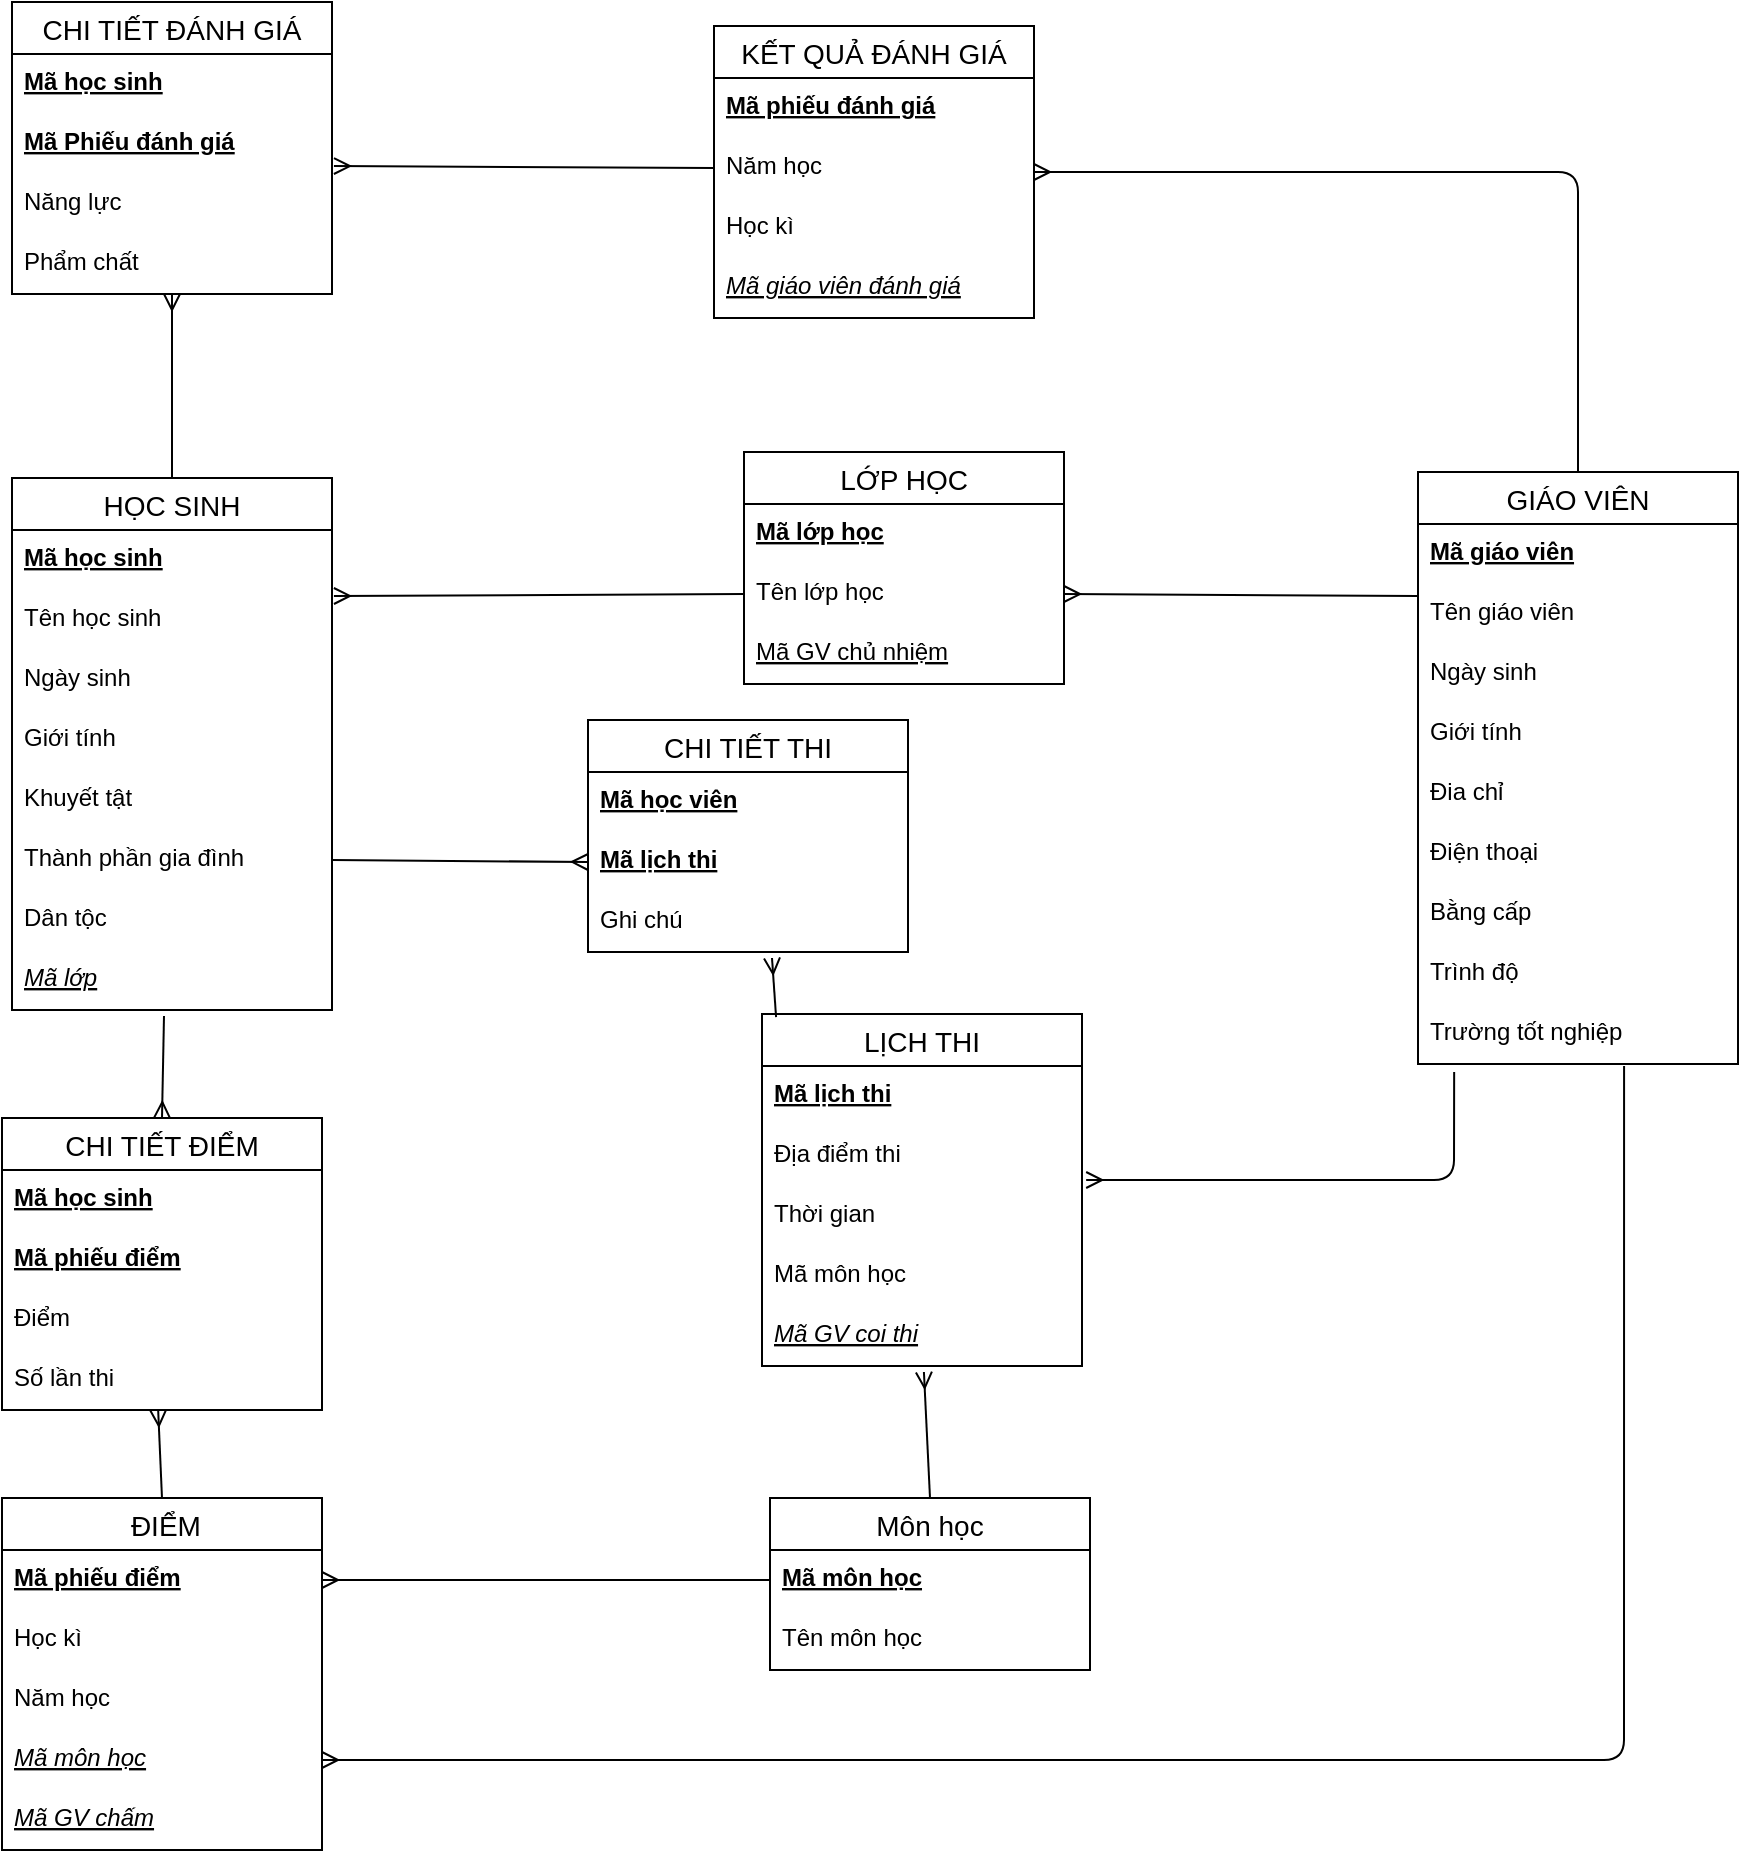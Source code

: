 <mxfile version="14.5.10" type="github">
  <diagram id="B0VGPlCqBH76h4DqBEp2" name="Page-1">
    <mxGraphModel dx="1369" dy="776" grid="0" gridSize="10" guides="1" tooltips="1" connect="1" arrows="1" fold="1" page="1" pageScale="1" pageWidth="1100" pageHeight="1700" background="#ffffff" math="0" shadow="0">
      <root>
        <mxCell id="0" />
        <mxCell id="1" parent="0" />
        <mxCell id="B4TFPBKWCkSjGvdhpC7C-1" value="HỌC SINH" style="swimlane;fontStyle=0;childLayout=stackLayout;horizontal=1;startSize=26;horizontalStack=0;resizeParent=1;resizeParentMax=0;resizeLast=0;collapsible=1;marginBottom=0;align=center;fontSize=14;" parent="1" vertex="1">
          <mxGeometry x="131" y="393" width="160" height="266" as="geometry" />
        </mxCell>
        <mxCell id="B4TFPBKWCkSjGvdhpC7C-2" value="Mã học sinh" style="text;strokeColor=none;fillColor=none;spacingLeft=4;spacingRight=4;overflow=hidden;rotatable=0;points=[[0,0.5],[1,0.5]];portConstraint=eastwest;fontSize=12;fontStyle=5" parent="B4TFPBKWCkSjGvdhpC7C-1" vertex="1">
          <mxGeometry y="26" width="160" height="30" as="geometry" />
        </mxCell>
        <mxCell id="B4TFPBKWCkSjGvdhpC7C-3" value="Tên học sinh" style="text;strokeColor=none;fillColor=none;spacingLeft=4;spacingRight=4;overflow=hidden;rotatable=0;points=[[0,0.5],[1,0.5]];portConstraint=eastwest;fontSize=12;" parent="B4TFPBKWCkSjGvdhpC7C-1" vertex="1">
          <mxGeometry y="56" width="160" height="30" as="geometry" />
        </mxCell>
        <mxCell id="B4TFPBKWCkSjGvdhpC7C-4" value="Ngày sinh" style="text;strokeColor=none;fillColor=none;spacingLeft=4;spacingRight=4;overflow=hidden;rotatable=0;points=[[0,0.5],[1,0.5]];portConstraint=eastwest;fontSize=12;" parent="B4TFPBKWCkSjGvdhpC7C-1" vertex="1">
          <mxGeometry y="86" width="160" height="30" as="geometry" />
        </mxCell>
        <mxCell id="B4TFPBKWCkSjGvdhpC7C-5" value="Giới tính" style="text;strokeColor=none;fillColor=none;spacingLeft=4;spacingRight=4;overflow=hidden;rotatable=0;points=[[0,0.5],[1,0.5]];portConstraint=eastwest;fontSize=12;" parent="B4TFPBKWCkSjGvdhpC7C-1" vertex="1">
          <mxGeometry y="116" width="160" height="30" as="geometry" />
        </mxCell>
        <mxCell id="B4TFPBKWCkSjGvdhpC7C-6" value="Khuyết tật" style="text;strokeColor=none;fillColor=none;spacingLeft=4;spacingRight=4;overflow=hidden;rotatable=0;points=[[0,0.5],[1,0.5]];portConstraint=eastwest;fontSize=12;" parent="B4TFPBKWCkSjGvdhpC7C-1" vertex="1">
          <mxGeometry y="146" width="160" height="30" as="geometry" />
        </mxCell>
        <mxCell id="B4TFPBKWCkSjGvdhpC7C-8" value="Thành phần gia đình" style="text;strokeColor=none;fillColor=none;spacingLeft=4;spacingRight=4;overflow=hidden;rotatable=0;points=[[0,0.5],[1,0.5]];portConstraint=eastwest;fontSize=12;" parent="B4TFPBKWCkSjGvdhpC7C-1" vertex="1">
          <mxGeometry y="176" width="160" height="30" as="geometry" />
        </mxCell>
        <mxCell id="B4TFPBKWCkSjGvdhpC7C-9" value="Dân tộc" style="text;strokeColor=none;fillColor=none;spacingLeft=4;spacingRight=4;overflow=hidden;rotatable=0;points=[[0,0.5],[1,0.5]];portConstraint=eastwest;fontSize=12;" parent="B4TFPBKWCkSjGvdhpC7C-1" vertex="1">
          <mxGeometry y="206" width="160" height="30" as="geometry" />
        </mxCell>
        <mxCell id="B4TFPBKWCkSjGvdhpC7C-7" value="Mã lớp" style="text;strokeColor=none;fillColor=none;spacingLeft=4;spacingRight=4;overflow=hidden;rotatable=0;points=[[0,0.5],[1,0.5]];portConstraint=eastwest;fontSize=12;fontStyle=6" parent="B4TFPBKWCkSjGvdhpC7C-1" vertex="1">
          <mxGeometry y="236" width="160" height="30" as="geometry" />
        </mxCell>
        <mxCell id="B4TFPBKWCkSjGvdhpC7C-10" value="GIÁO VIÊN" style="swimlane;fontStyle=0;childLayout=stackLayout;horizontal=1;startSize=26;horizontalStack=0;resizeParent=1;resizeParentMax=0;resizeLast=0;collapsible=1;marginBottom=0;align=center;fontSize=14;" parent="1" vertex="1">
          <mxGeometry x="834" y="390" width="160" height="296" as="geometry" />
        </mxCell>
        <mxCell id="B4TFPBKWCkSjGvdhpC7C-11" value="Mã giáo viên" style="text;strokeColor=none;fillColor=none;spacingLeft=4;spacingRight=4;overflow=hidden;rotatable=0;points=[[0,0.5],[1,0.5]];portConstraint=eastwest;fontSize=12;fontStyle=5" parent="B4TFPBKWCkSjGvdhpC7C-10" vertex="1">
          <mxGeometry y="26" width="160" height="30" as="geometry" />
        </mxCell>
        <mxCell id="B4TFPBKWCkSjGvdhpC7C-12" value="Tên giáo viên" style="text;strokeColor=none;fillColor=none;spacingLeft=4;spacingRight=4;overflow=hidden;rotatable=0;points=[[0,0.5],[1,0.5]];portConstraint=eastwest;fontSize=12;" parent="B4TFPBKWCkSjGvdhpC7C-10" vertex="1">
          <mxGeometry y="56" width="160" height="30" as="geometry" />
        </mxCell>
        <mxCell id="B4TFPBKWCkSjGvdhpC7C-13" value="Ngày sinh" style="text;strokeColor=none;fillColor=none;spacingLeft=4;spacingRight=4;overflow=hidden;rotatable=0;points=[[0,0.5],[1,0.5]];portConstraint=eastwest;fontSize=12;" parent="B4TFPBKWCkSjGvdhpC7C-10" vertex="1">
          <mxGeometry y="86" width="160" height="30" as="geometry" />
        </mxCell>
        <mxCell id="B4TFPBKWCkSjGvdhpC7C-14" value="Giới tính" style="text;strokeColor=none;fillColor=none;spacingLeft=4;spacingRight=4;overflow=hidden;rotatable=0;points=[[0,0.5],[1,0.5]];portConstraint=eastwest;fontSize=12;" parent="B4TFPBKWCkSjGvdhpC7C-10" vertex="1">
          <mxGeometry y="116" width="160" height="30" as="geometry" />
        </mxCell>
        <mxCell id="B4TFPBKWCkSjGvdhpC7C-15" value="Đia chỉ" style="text;strokeColor=none;fillColor=none;spacingLeft=4;spacingRight=4;overflow=hidden;rotatable=0;points=[[0,0.5],[1,0.5]];portConstraint=eastwest;fontSize=12;" parent="B4TFPBKWCkSjGvdhpC7C-10" vertex="1">
          <mxGeometry y="146" width="160" height="30" as="geometry" />
        </mxCell>
        <mxCell id="B4TFPBKWCkSjGvdhpC7C-16" value="Điện thoại" style="text;strokeColor=none;fillColor=none;spacingLeft=4;spacingRight=4;overflow=hidden;rotatable=0;points=[[0,0.5],[1,0.5]];portConstraint=eastwest;fontSize=12;" parent="B4TFPBKWCkSjGvdhpC7C-10" vertex="1">
          <mxGeometry y="176" width="160" height="30" as="geometry" />
        </mxCell>
        <mxCell id="B4TFPBKWCkSjGvdhpC7C-17" value="Bằng cấp" style="text;strokeColor=none;fillColor=none;spacingLeft=4;spacingRight=4;overflow=hidden;rotatable=0;points=[[0,0.5],[1,0.5]];portConstraint=eastwest;fontSize=12;" parent="B4TFPBKWCkSjGvdhpC7C-10" vertex="1">
          <mxGeometry y="206" width="160" height="30" as="geometry" />
        </mxCell>
        <mxCell id="B4TFPBKWCkSjGvdhpC7C-18" value="Trình độ" style="text;strokeColor=none;fillColor=none;spacingLeft=4;spacingRight=4;overflow=hidden;rotatable=0;points=[[0,0.5],[1,0.5]];portConstraint=eastwest;fontSize=12;" parent="B4TFPBKWCkSjGvdhpC7C-10" vertex="1">
          <mxGeometry y="236" width="160" height="30" as="geometry" />
        </mxCell>
        <mxCell id="B4TFPBKWCkSjGvdhpC7C-19" value="Trường tốt nghiệp" style="text;strokeColor=none;fillColor=none;spacingLeft=4;spacingRight=4;overflow=hidden;rotatable=0;points=[[0,0.5],[1,0.5]];portConstraint=eastwest;fontSize=12;" parent="B4TFPBKWCkSjGvdhpC7C-10" vertex="1">
          <mxGeometry y="266" width="160" height="30" as="geometry" />
        </mxCell>
        <mxCell id="B4TFPBKWCkSjGvdhpC7C-20" value="LỚP HỌC" style="swimlane;fontStyle=0;childLayout=stackLayout;horizontal=1;startSize=26;horizontalStack=0;resizeParent=1;resizeParentMax=0;resizeLast=0;collapsible=1;marginBottom=0;align=center;fontSize=14;" parent="1" vertex="1">
          <mxGeometry x="497" y="380" width="160" height="116" as="geometry" />
        </mxCell>
        <mxCell id="B4TFPBKWCkSjGvdhpC7C-21" value="Mã lớp học" style="text;strokeColor=none;fillColor=none;spacingLeft=4;spacingRight=4;overflow=hidden;rotatable=0;points=[[0,0.5],[1,0.5]];portConstraint=eastwest;fontSize=12;fontStyle=5" parent="B4TFPBKWCkSjGvdhpC7C-20" vertex="1">
          <mxGeometry y="26" width="160" height="30" as="geometry" />
        </mxCell>
        <mxCell id="B4TFPBKWCkSjGvdhpC7C-22" value="Tên lớp học" style="text;strokeColor=none;fillColor=none;spacingLeft=4;spacingRight=4;overflow=hidden;rotatable=0;points=[[0,0.5],[1,0.5]];portConstraint=eastwest;fontSize=12;" parent="B4TFPBKWCkSjGvdhpC7C-20" vertex="1">
          <mxGeometry y="56" width="160" height="30" as="geometry" />
        </mxCell>
        <mxCell id="B4TFPBKWCkSjGvdhpC7C-23" value="Mã GV chủ nhiệm" style="text;strokeColor=none;fillColor=none;spacingLeft=4;spacingRight=4;overflow=hidden;rotatable=0;points=[[0,0.5],[1,0.5]];portConstraint=eastwest;fontSize=12;fontStyle=4" parent="B4TFPBKWCkSjGvdhpC7C-20" vertex="1">
          <mxGeometry y="86" width="160" height="30" as="geometry" />
        </mxCell>
        <mxCell id="B4TFPBKWCkSjGvdhpC7C-24" value="Môn học" style="swimlane;fontStyle=0;childLayout=stackLayout;horizontal=1;startSize=26;horizontalStack=0;resizeParent=1;resizeParentMax=0;resizeLast=0;collapsible=1;marginBottom=0;align=center;fontSize=14;" parent="1" vertex="1">
          <mxGeometry x="510" y="903" width="160" height="86" as="geometry" />
        </mxCell>
        <mxCell id="B4TFPBKWCkSjGvdhpC7C-25" value="Mã môn học" style="text;strokeColor=none;fillColor=none;spacingLeft=4;spacingRight=4;overflow=hidden;rotatable=0;points=[[0,0.5],[1,0.5]];portConstraint=eastwest;fontSize=12;fontStyle=5" parent="B4TFPBKWCkSjGvdhpC7C-24" vertex="1">
          <mxGeometry y="26" width="160" height="30" as="geometry" />
        </mxCell>
        <mxCell id="B4TFPBKWCkSjGvdhpC7C-26" value="Tên môn học" style="text;strokeColor=none;fillColor=none;spacingLeft=4;spacingRight=4;overflow=hidden;rotatable=0;points=[[0,0.5],[1,0.5]];portConstraint=eastwest;fontSize=12;" parent="B4TFPBKWCkSjGvdhpC7C-24" vertex="1">
          <mxGeometry y="56" width="160" height="30" as="geometry" />
        </mxCell>
        <mxCell id="B4TFPBKWCkSjGvdhpC7C-45" value="LỊCH THI" style="swimlane;fontStyle=0;childLayout=stackLayout;horizontal=1;startSize=26;horizontalStack=0;resizeParent=1;resizeParentMax=0;resizeLast=0;collapsible=1;marginBottom=0;align=center;fontSize=14;" parent="1" vertex="1">
          <mxGeometry x="506" y="661" width="160" height="176" as="geometry" />
        </mxCell>
        <mxCell id="B4TFPBKWCkSjGvdhpC7C-46" value="Mã lịch thi" style="text;strokeColor=none;fillColor=none;spacingLeft=4;spacingRight=4;overflow=hidden;rotatable=0;points=[[0,0.5],[1,0.5]];portConstraint=eastwest;fontSize=12;fontStyle=5" parent="B4TFPBKWCkSjGvdhpC7C-45" vertex="1">
          <mxGeometry y="26" width="160" height="30" as="geometry" />
        </mxCell>
        <mxCell id="B4TFPBKWCkSjGvdhpC7C-47" value="Địa điểm thi" style="text;strokeColor=none;fillColor=none;spacingLeft=4;spacingRight=4;overflow=hidden;rotatable=0;points=[[0,0.5],[1,0.5]];portConstraint=eastwest;fontSize=12;" parent="B4TFPBKWCkSjGvdhpC7C-45" vertex="1">
          <mxGeometry y="56" width="160" height="30" as="geometry" />
        </mxCell>
        <mxCell id="B4TFPBKWCkSjGvdhpC7C-48" value="Thời gian" style="text;strokeColor=none;fillColor=none;spacingLeft=4;spacingRight=4;overflow=hidden;rotatable=0;points=[[0,0.5],[1,0.5]];portConstraint=eastwest;fontSize=12;" parent="B4TFPBKWCkSjGvdhpC7C-45" vertex="1">
          <mxGeometry y="86" width="160" height="30" as="geometry" />
        </mxCell>
        <mxCell id="wmWTRLDOORURSyOH5cfe-3" value="Mã môn học" style="text;strokeColor=none;fillColor=none;spacingLeft=4;spacingRight=4;overflow=hidden;rotatable=0;points=[[0,0.5],[1,0.5]];portConstraint=eastwest;fontSize=12;" parent="B4TFPBKWCkSjGvdhpC7C-45" vertex="1">
          <mxGeometry y="116" width="160" height="30" as="geometry" />
        </mxCell>
        <mxCell id="B4TFPBKWCkSjGvdhpC7C-115" value="Mã GV coi thi" style="text;strokeColor=none;fillColor=none;spacingLeft=4;spacingRight=4;overflow=hidden;rotatable=0;points=[[0,0.5],[1,0.5]];portConstraint=eastwest;fontSize=12;fontStyle=6" parent="B4TFPBKWCkSjGvdhpC7C-45" vertex="1">
          <mxGeometry y="146" width="160" height="30" as="geometry" />
        </mxCell>
        <mxCell id="B4TFPBKWCkSjGvdhpC7C-52" value="CHI TIẾT THI" style="swimlane;fontStyle=0;childLayout=stackLayout;horizontal=1;startSize=26;horizontalStack=0;resizeParent=1;resizeParentMax=0;resizeLast=0;collapsible=1;marginBottom=0;align=center;fontSize=14;" parent="1" vertex="1">
          <mxGeometry x="419" y="514" width="160" height="116" as="geometry" />
        </mxCell>
        <mxCell id="B4TFPBKWCkSjGvdhpC7C-53" value="Mã học viên" style="text;strokeColor=none;fillColor=none;spacingLeft=4;spacingRight=4;overflow=hidden;rotatable=0;points=[[0,0.5],[1,0.5]];portConstraint=eastwest;fontSize=12;fontStyle=5" parent="B4TFPBKWCkSjGvdhpC7C-52" vertex="1">
          <mxGeometry y="26" width="160" height="30" as="geometry" />
        </mxCell>
        <mxCell id="B4TFPBKWCkSjGvdhpC7C-54" value="Mã lịch thi" style="text;strokeColor=none;fillColor=none;spacingLeft=4;spacingRight=4;overflow=hidden;rotatable=0;points=[[0,0.5],[1,0.5]];portConstraint=eastwest;fontSize=12;fontStyle=5" parent="B4TFPBKWCkSjGvdhpC7C-52" vertex="1">
          <mxGeometry y="56" width="160" height="30" as="geometry" />
        </mxCell>
        <mxCell id="wmWTRLDOORURSyOH5cfe-2" value="Ghi chú" style="text;strokeColor=none;fillColor=none;spacingLeft=4;spacingRight=4;overflow=hidden;rotatable=0;points=[[0,0.5],[1,0.5]];portConstraint=eastwest;fontSize=12;fontStyle=0" parent="B4TFPBKWCkSjGvdhpC7C-52" vertex="1">
          <mxGeometry y="86" width="160" height="30" as="geometry" />
        </mxCell>
        <mxCell id="B4TFPBKWCkSjGvdhpC7C-67" value=" ĐIỂM" style="swimlane;fontStyle=0;childLayout=stackLayout;horizontal=1;startSize=26;horizontalStack=0;resizeParent=1;resizeParentMax=0;resizeLast=0;collapsible=1;marginBottom=0;align=center;fontSize=14;" parent="1" vertex="1">
          <mxGeometry x="126" y="903" width="160" height="176" as="geometry" />
        </mxCell>
        <mxCell id="B4TFPBKWCkSjGvdhpC7C-105" value="Mã phiếu điểm" style="text;strokeColor=none;fillColor=none;spacingLeft=4;spacingRight=4;overflow=hidden;rotatable=0;points=[[0,0.5],[1,0.5]];portConstraint=eastwest;fontSize=12;fontStyle=5" parent="B4TFPBKWCkSjGvdhpC7C-67" vertex="1">
          <mxGeometry y="26" width="160" height="30" as="geometry" />
        </mxCell>
        <mxCell id="B4TFPBKWCkSjGvdhpC7C-69" value="Học kì" style="text;strokeColor=none;fillColor=none;spacingLeft=4;spacingRight=4;overflow=hidden;rotatable=0;points=[[0,0.5],[1,0.5]];portConstraint=eastwest;fontSize=12;" parent="B4TFPBKWCkSjGvdhpC7C-67" vertex="1">
          <mxGeometry y="56" width="160" height="30" as="geometry" />
        </mxCell>
        <mxCell id="B4TFPBKWCkSjGvdhpC7C-70" value="Năm học" style="text;strokeColor=none;fillColor=none;spacingLeft=4;spacingRight=4;overflow=hidden;rotatable=0;points=[[0,0.5],[1,0.5]];portConstraint=eastwest;fontSize=12;" parent="B4TFPBKWCkSjGvdhpC7C-67" vertex="1">
          <mxGeometry y="86" width="160" height="30" as="geometry" />
        </mxCell>
        <mxCell id="B4TFPBKWCkSjGvdhpC7C-68" value="Mã môn học" style="text;strokeColor=none;fillColor=none;spacingLeft=4;spacingRight=4;overflow=hidden;rotatable=0;points=[[0,0.5],[1,0.5]];portConstraint=eastwest;fontSize=12;fontStyle=6" parent="B4TFPBKWCkSjGvdhpC7C-67" vertex="1">
          <mxGeometry y="116" width="160" height="30" as="geometry" />
        </mxCell>
        <mxCell id="B4TFPBKWCkSjGvdhpC7C-71" value="Mã GV chấm" style="text;strokeColor=none;fillColor=none;spacingLeft=4;spacingRight=4;overflow=hidden;rotatable=0;points=[[0,0.5],[1,0.5]];portConstraint=eastwest;fontSize=12;fontStyle=6" parent="B4TFPBKWCkSjGvdhpC7C-67" vertex="1">
          <mxGeometry y="146" width="160" height="30" as="geometry" />
        </mxCell>
        <mxCell id="B4TFPBKWCkSjGvdhpC7C-72" value="CHI TIẾT ĐIỂM" style="swimlane;fontStyle=0;childLayout=stackLayout;horizontal=1;startSize=26;horizontalStack=0;resizeParent=1;resizeParentMax=0;resizeLast=0;collapsible=1;marginBottom=0;align=center;fontSize=14;" parent="1" vertex="1">
          <mxGeometry x="126" y="713" width="160" height="146" as="geometry" />
        </mxCell>
        <mxCell id="B4TFPBKWCkSjGvdhpC7C-73" value="Mã học sinh" style="text;strokeColor=none;fillColor=none;spacingLeft=4;spacingRight=4;overflow=hidden;rotatable=0;points=[[0,0.5],[1,0.5]];portConstraint=eastwest;fontSize=12;fontStyle=5" parent="B4TFPBKWCkSjGvdhpC7C-72" vertex="1">
          <mxGeometry y="26" width="160" height="30" as="geometry" />
        </mxCell>
        <mxCell id="B4TFPBKWCkSjGvdhpC7C-104" value="Mã phiếu điểm" style="text;strokeColor=none;fillColor=none;spacingLeft=4;spacingRight=4;overflow=hidden;rotatable=0;points=[[0,0.5],[1,0.5]];portConstraint=eastwest;fontSize=12;fontStyle=5" parent="B4TFPBKWCkSjGvdhpC7C-72" vertex="1">
          <mxGeometry y="56" width="160" height="30" as="geometry" />
        </mxCell>
        <mxCell id="B4TFPBKWCkSjGvdhpC7C-74" value="Điểm" style="text;strokeColor=none;fillColor=none;spacingLeft=4;spacingRight=4;overflow=hidden;rotatable=0;points=[[0,0.5],[1,0.5]];portConstraint=eastwest;fontSize=12;" parent="B4TFPBKWCkSjGvdhpC7C-72" vertex="1">
          <mxGeometry y="86" width="160" height="30" as="geometry" />
        </mxCell>
        <mxCell id="B4TFPBKWCkSjGvdhpC7C-75" value="Số lần thi" style="text;strokeColor=none;fillColor=none;spacingLeft=4;spacingRight=4;overflow=hidden;rotatable=0;points=[[0,0.5],[1,0.5]];portConstraint=eastwest;fontSize=12;" parent="B4TFPBKWCkSjGvdhpC7C-72" vertex="1">
          <mxGeometry y="116" width="160" height="30" as="geometry" />
        </mxCell>
        <mxCell id="B4TFPBKWCkSjGvdhpC7C-82" value="KẾT QUẢ ĐÁNH GIÁ" style="swimlane;fontStyle=0;childLayout=stackLayout;horizontal=1;startSize=26;horizontalStack=0;resizeParent=1;resizeParentMax=0;resizeLast=0;collapsible=1;marginBottom=0;align=center;fontSize=14;" parent="1" vertex="1">
          <mxGeometry x="482" y="167" width="160" height="146" as="geometry" />
        </mxCell>
        <mxCell id="B4TFPBKWCkSjGvdhpC7C-83" value="Mã phiếu đánh giá" style="text;strokeColor=none;fillColor=none;spacingLeft=4;spacingRight=4;overflow=hidden;rotatable=0;points=[[0,0.5],[1,0.5]];portConstraint=eastwest;fontSize=12;fontStyle=5" parent="B4TFPBKWCkSjGvdhpC7C-82" vertex="1">
          <mxGeometry y="26" width="160" height="30" as="geometry" />
        </mxCell>
        <mxCell id="B4TFPBKWCkSjGvdhpC7C-84" value="Năm học" style="text;strokeColor=none;fillColor=none;spacingLeft=4;spacingRight=4;overflow=hidden;rotatable=0;points=[[0,0.5],[1,0.5]];portConstraint=eastwest;fontSize=12;" parent="B4TFPBKWCkSjGvdhpC7C-82" vertex="1">
          <mxGeometry y="56" width="160" height="30" as="geometry" />
        </mxCell>
        <mxCell id="B4TFPBKWCkSjGvdhpC7C-85" value="Học kì" style="text;strokeColor=none;fillColor=none;spacingLeft=4;spacingRight=4;overflow=hidden;rotatable=0;points=[[0,0.5],[1,0.5]];portConstraint=eastwest;fontSize=12;" parent="B4TFPBKWCkSjGvdhpC7C-82" vertex="1">
          <mxGeometry y="86" width="160" height="30" as="geometry" />
        </mxCell>
        <mxCell id="B4TFPBKWCkSjGvdhpC7C-86" value="Mã giáo viên đánh giá" style="text;strokeColor=none;fillColor=none;spacingLeft=4;spacingRight=4;overflow=hidden;rotatable=0;points=[[0,0.5],[1,0.5]];portConstraint=eastwest;fontSize=12;fontStyle=6" parent="B4TFPBKWCkSjGvdhpC7C-82" vertex="1">
          <mxGeometry y="116" width="160" height="30" as="geometry" />
        </mxCell>
        <mxCell id="B4TFPBKWCkSjGvdhpC7C-87" value="CHI TIẾT ĐÁNH GIÁ" style="swimlane;fontStyle=0;childLayout=stackLayout;horizontal=1;startSize=26;horizontalStack=0;resizeParent=1;resizeParentMax=0;resizeLast=0;collapsible=1;marginBottom=0;align=center;fontSize=14;" parent="1" vertex="1">
          <mxGeometry x="131" y="155" width="160" height="146" as="geometry" />
        </mxCell>
        <mxCell id="B4TFPBKWCkSjGvdhpC7C-88" value="Mã học sinh" style="text;strokeColor=none;fillColor=none;spacingLeft=4;spacingRight=4;overflow=hidden;rotatable=0;points=[[0,0.5],[1,0.5]];portConstraint=eastwest;fontSize=12;fontStyle=5" parent="B4TFPBKWCkSjGvdhpC7C-87" vertex="1">
          <mxGeometry y="26" width="160" height="30" as="geometry" />
        </mxCell>
        <mxCell id="B4TFPBKWCkSjGvdhpC7C-100" value="Mã Phiếu đánh giá" style="text;strokeColor=none;fillColor=none;spacingLeft=4;spacingRight=4;overflow=hidden;rotatable=0;points=[[0,0.5],[1,0.5]];portConstraint=eastwest;fontSize=12;fontStyle=5" parent="B4TFPBKWCkSjGvdhpC7C-87" vertex="1">
          <mxGeometry y="56" width="160" height="30" as="geometry" />
        </mxCell>
        <mxCell id="B4TFPBKWCkSjGvdhpC7C-89" value="Năng lực" style="text;strokeColor=none;fillColor=none;spacingLeft=4;spacingRight=4;overflow=hidden;rotatable=0;points=[[0,0.5],[1,0.5]];portConstraint=eastwest;fontSize=12;" parent="B4TFPBKWCkSjGvdhpC7C-87" vertex="1">
          <mxGeometry y="86" width="160" height="30" as="geometry" />
        </mxCell>
        <mxCell id="B4TFPBKWCkSjGvdhpC7C-90" value="Phẩm chất" style="text;strokeColor=none;fillColor=none;spacingLeft=4;spacingRight=4;overflow=hidden;rotatable=0;points=[[0,0.5],[1,0.5]];portConstraint=eastwest;fontSize=12;" parent="B4TFPBKWCkSjGvdhpC7C-87" vertex="1">
          <mxGeometry y="116" width="160" height="30" as="geometry" />
        </mxCell>
        <mxCell id="B4TFPBKWCkSjGvdhpC7C-97" value="" style="fontSize=12;html=1;endArrow=ERmany;exitX=0.5;exitY=0;exitDx=0;exitDy=0;entryX=1;entryY=0.5;entryDx=0;entryDy=0;" parent="1" source="B4TFPBKWCkSjGvdhpC7C-10" target="B4TFPBKWCkSjGvdhpC7C-82" edge="1">
          <mxGeometry width="100" height="100" relative="1" as="geometry">
            <mxPoint x="982" y="367" as="sourcePoint" />
            <mxPoint x="744.04" y="249" as="targetPoint" />
            <Array as="points">
              <mxPoint x="914" y="240" />
            </Array>
          </mxGeometry>
        </mxCell>
        <mxCell id="B4TFPBKWCkSjGvdhpC7C-98" value="" style="fontSize=12;html=1;endArrow=ERmany;exitX=0;exitY=0.5;exitDx=0;exitDy=0;entryX=1.006;entryY=-0.133;entryDx=0;entryDy=0;entryPerimeter=0;" parent="1" source="B4TFPBKWCkSjGvdhpC7C-84" target="B4TFPBKWCkSjGvdhpC7C-89" edge="1">
          <mxGeometry width="100" height="100" relative="1" as="geometry">
            <mxPoint x="518" y="787" as="sourcePoint" />
            <mxPoint x="280.04" y="669" as="targetPoint" />
            <Array as="points" />
          </mxGeometry>
        </mxCell>
        <mxCell id="B4TFPBKWCkSjGvdhpC7C-99" value="" style="fontSize=12;html=1;endArrow=ERmany;exitX=0.5;exitY=0;exitDx=0;exitDy=0;entryX=0.5;entryY=1;entryDx=0;entryDy=0;" parent="1" source="B4TFPBKWCkSjGvdhpC7C-1" target="B4TFPBKWCkSjGvdhpC7C-87" edge="1">
          <mxGeometry width="100" height="100" relative="1" as="geometry">
            <mxPoint x="492" y="248" as="sourcePoint" />
            <mxPoint x="294.96" y="249.01" as="targetPoint" />
            <Array as="points" />
          </mxGeometry>
        </mxCell>
        <mxCell id="B4TFPBKWCkSjGvdhpC7C-102" value="" style="fontSize=12;html=1;endArrow=ERmany;entryX=0.5;entryY=0;entryDx=0;entryDy=0;exitX=0.475;exitY=1.1;exitDx=0;exitDy=0;exitPerimeter=0;" parent="1" source="B4TFPBKWCkSjGvdhpC7C-7" target="B4TFPBKWCkSjGvdhpC7C-72" edge="1">
          <mxGeometry width="100" height="100" relative="1" as="geometry">
            <mxPoint x="211" y="657" as="sourcePoint" />
            <mxPoint x="301.96" y="247.01" as="targetPoint" />
            <Array as="points" />
          </mxGeometry>
        </mxCell>
        <mxCell id="B4TFPBKWCkSjGvdhpC7C-103" value="" style="fontSize=12;html=1;endArrow=ERmany;exitX=0.5;exitY=0;exitDx=0;exitDy=0;entryX=0.488;entryY=1;entryDx=0;entryDy=0;entryPerimeter=0;" parent="1" source="B4TFPBKWCkSjGvdhpC7C-67" target="B4TFPBKWCkSjGvdhpC7C-75" edge="1">
          <mxGeometry width="100" height="100" relative="1" as="geometry">
            <mxPoint x="213.96" y="672" as="sourcePoint" />
            <mxPoint x="194" y="719" as="targetPoint" />
            <Array as="points" />
          </mxGeometry>
        </mxCell>
        <mxCell id="B4TFPBKWCkSjGvdhpC7C-106" value="" style="fontSize=12;html=1;endArrow=ERmany;exitX=0.644;exitY=1.033;exitDx=0;exitDy=0;entryX=1;entryY=0.5;entryDx=0;entryDy=0;exitPerimeter=0;" parent="1" source="B4TFPBKWCkSjGvdhpC7C-19" target="B4TFPBKWCkSjGvdhpC7C-68" edge="1">
          <mxGeometry width="100" height="100" relative="1" as="geometry">
            <mxPoint x="216" y="913" as="sourcePoint" />
            <mxPoint x="214.08" y="869" as="targetPoint" />
            <Array as="points">
              <mxPoint x="937" y="1034" />
            </Array>
          </mxGeometry>
        </mxCell>
        <mxCell id="B4TFPBKWCkSjGvdhpC7C-107" value="" style="fontSize=12;html=1;endArrow=ERmany;exitX=0;exitY=0.5;exitDx=0;exitDy=0;entryX=1;entryY=0.5;entryDx=0;entryDy=0;" parent="1" source="B4TFPBKWCkSjGvdhpC7C-25" target="B4TFPBKWCkSjGvdhpC7C-105" edge="1">
          <mxGeometry width="100" height="100" relative="1" as="geometry">
            <mxPoint x="216" y="913" as="sourcePoint" />
            <mxPoint x="214.08" y="869" as="targetPoint" />
            <Array as="points" />
          </mxGeometry>
        </mxCell>
        <mxCell id="B4TFPBKWCkSjGvdhpC7C-108" value="" style="fontSize=12;html=1;endArrow=ERmany;exitX=0.5;exitY=0;exitDx=0;exitDy=0;entryX=0.506;entryY=1.1;entryDx=0;entryDy=0;entryPerimeter=0;" parent="1" source="B4TFPBKWCkSjGvdhpC7C-24" target="B4TFPBKWCkSjGvdhpC7C-115" edge="1">
          <mxGeometry width="100" height="100" relative="1" as="geometry">
            <mxPoint x="515" y="1074" as="sourcePoint" />
            <mxPoint x="296" y="1074" as="targetPoint" />
            <Array as="points" />
          </mxGeometry>
        </mxCell>
        <mxCell id="B4TFPBKWCkSjGvdhpC7C-109" value="" style="fontSize=12;html=1;endArrow=ERmany;exitX=0;exitY=0.2;exitDx=0;exitDy=0;entryX=1;entryY=0.5;entryDx=0;entryDy=0;exitPerimeter=0;" parent="1" source="B4TFPBKWCkSjGvdhpC7C-12" target="B4TFPBKWCkSjGvdhpC7C-22" edge="1">
          <mxGeometry width="100" height="100" relative="1" as="geometry">
            <mxPoint x="215.08" y="671.01" as="sourcePoint" />
            <mxPoint x="216" y="723" as="targetPoint" />
            <Array as="points" />
          </mxGeometry>
        </mxCell>
        <mxCell id="B4TFPBKWCkSjGvdhpC7C-110" value="" style="fontSize=12;html=1;endArrow=ERmany;exitX=0;exitY=0.5;exitDx=0;exitDy=0;entryX=1.006;entryY=0.1;entryDx=0;entryDy=0;entryPerimeter=0;" parent="1" source="B4TFPBKWCkSjGvdhpC7C-22" target="B4TFPBKWCkSjGvdhpC7C-3" edge="1">
          <mxGeometry width="100" height="100" relative="1" as="geometry">
            <mxPoint x="844" y="462" as="sourcePoint" />
            <mxPoint x="664" y="460" as="targetPoint" />
            <Array as="points" />
          </mxGeometry>
        </mxCell>
        <mxCell id="B4TFPBKWCkSjGvdhpC7C-111" value="" style="fontSize=12;html=1;endArrow=ERmany;entryX=0;entryY=0.5;entryDx=0;entryDy=0;exitX=1;exitY=0.5;exitDx=0;exitDy=0;" parent="1" source="B4TFPBKWCkSjGvdhpC7C-8" target="B4TFPBKWCkSjGvdhpC7C-54" edge="1">
          <mxGeometry width="100" height="100" relative="1" as="geometry">
            <mxPoint x="297" y="582" as="sourcePoint" />
            <mxPoint x="301.96" y="462" as="targetPoint" />
            <Array as="points" />
          </mxGeometry>
        </mxCell>
        <mxCell id="B4TFPBKWCkSjGvdhpC7C-112" value="" style="fontSize=12;html=1;endArrow=ERmany;exitX=0.044;exitY=0.009;exitDx=0;exitDy=0;entryX=0.575;entryY=1.1;entryDx=0;entryDy=0;entryPerimeter=0;exitPerimeter=0;" parent="1" source="B4TFPBKWCkSjGvdhpC7C-45" target="wmWTRLDOORURSyOH5cfe-2" edge="1">
          <mxGeometry width="100" height="100" relative="1" as="geometry">
            <mxPoint x="517" y="471" as="sourcePoint" />
            <mxPoint x="311.96" y="472" as="targetPoint" />
            <Array as="points" />
          </mxGeometry>
        </mxCell>
        <mxCell id="wmWTRLDOORURSyOH5cfe-1" value="" style="fontSize=12;html=1;endArrow=ERmany;entryX=1.013;entryY=0.9;entryDx=0;entryDy=0;exitX=0.113;exitY=1.133;exitDx=0;exitDy=0;exitPerimeter=0;entryPerimeter=0;" parent="1" source="B4TFPBKWCkSjGvdhpC7C-19" target="B4TFPBKWCkSjGvdhpC7C-47" edge="1">
          <mxGeometry width="100" height="100" relative="1" as="geometry">
            <mxPoint x="307" y="592" as="sourcePoint" />
            <mxPoint x="421" y="592" as="targetPoint" />
            <Array as="points">
              <mxPoint x="852" y="744" />
            </Array>
          </mxGeometry>
        </mxCell>
      </root>
    </mxGraphModel>
  </diagram>
</mxfile>
